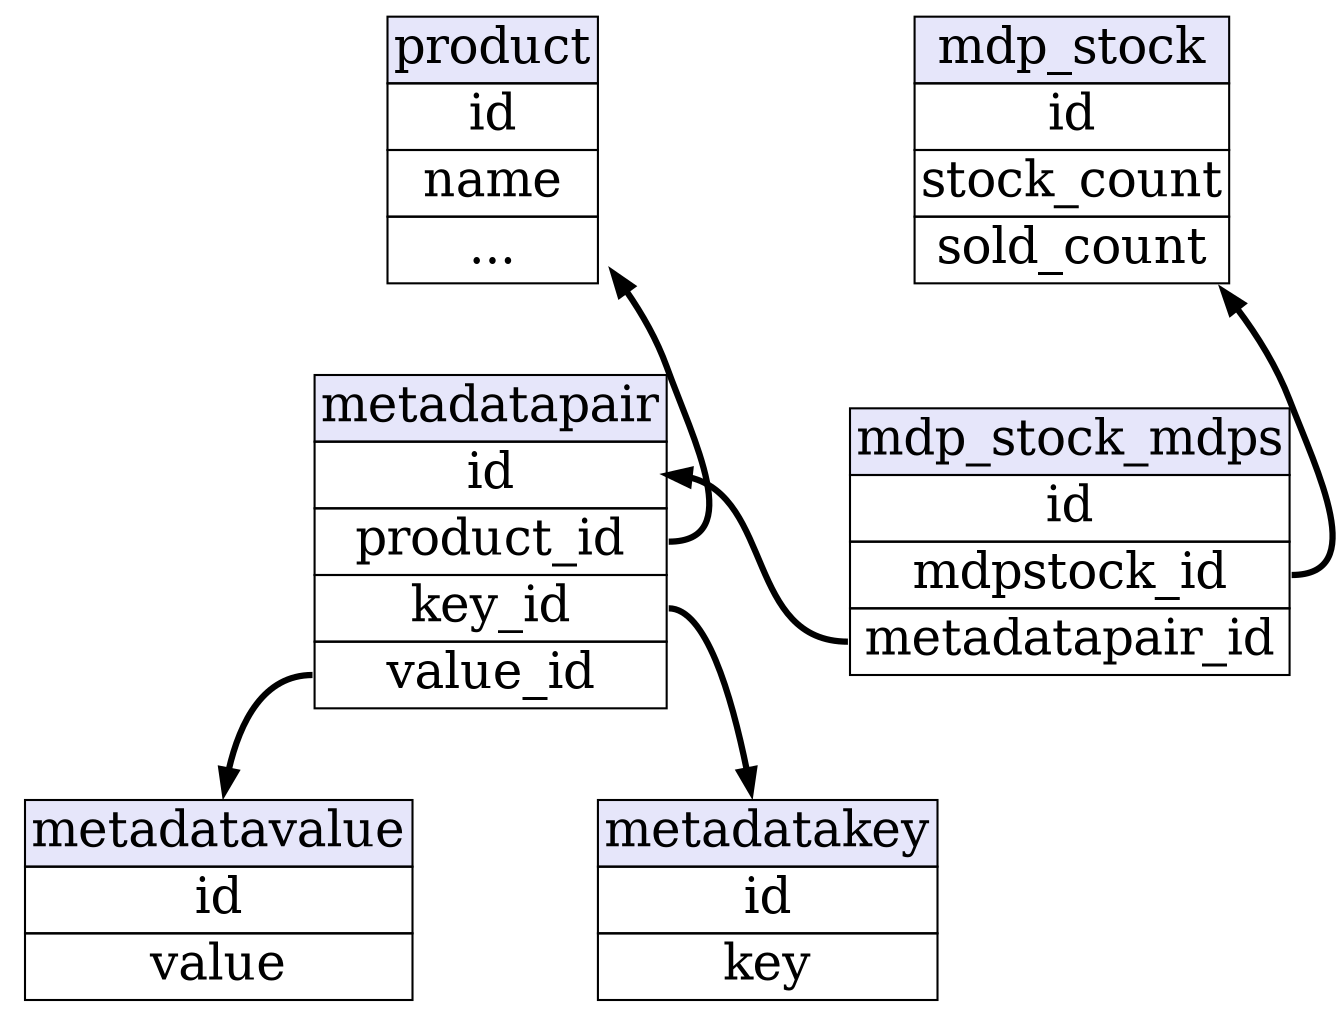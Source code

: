 digraph mdp {
    graph [nodesep=1 bgcolor=transparent];
    node [fontsize=24 shape=plaintext];
    edge [penwidth=3];

    p [label=<
       <table border="0" cellborder="1" cellspacing="0" align="left">
       <tr><td bgcolor="lavender">product</td></tr>
       <tr><td port="id">id</td></tr>
       <tr><td>name</td></tr>
       <tr><td>...</td></tr>
       </table>
    >];

    mdp [label=<
         <table border="0" cellborder="1" cellspacing="0" align="left">
         <tr><td bgcolor="lavender">metadatapair</td></tr>
         <tr><td port="id">id</td></tr>
         <tr><td port="product_id">product_id</td></tr>
         <tr><td port="key_id">key_id</td></tr>
         <tr><td port="value_id">value_id</td></tr>
         </table>
    >];

    mdk [label=<
         <table border="0" cellborder="1" cellspacing="0" align="left">
         <tr><td bgcolor="lavender">metadatakey</td></tr>
         <tr><td port="id">id</td></tr>
         <tr><td port="key">key</td></tr>
         </table>
    >];

    mdv [label=<
         <table border="0" cellborder="1" cellspacing="0" align="left">
         <tr><td bgcolor="lavender">metadatavalue</td></tr>
         <tr><td port="id">id</td></tr>
         <tr><td port="key">value</td></tr>
         </table>
    >];

    mds [label=<
         <table border="0" cellborder="1" cellspacing="0" align="left">
         <tr><td bgcolor="lavender">mdp_stock</td></tr>
         <tr><td port="id">id</td></tr>
         <tr><td>stock_count</td></tr>
         <tr><td>sold_count</td></tr>
         </table>
    >];

    mdps [label=<
         <table border="0" cellborder="1" cellspacing="0" align="left">
         <tr><td bgcolor="lavender">mdp_stock_mdps</td></tr>
         <tr><td port="id">id</td></tr>
         <tr><td port="mds_id">mdpstock_id</td></tr>
         <tr><td port="mdp_id">metadatapair_id</td></tr>
         </table>
    >];


    mdp:product_id -> p;
    mdp:key_id -> mdk;
    mdp:value_id -> mdv;

    mdp -> mdps [style=invis];
    mdv -> mdk [style=invis];

    mdps:mds_id -> mds;
    mdps:mdp_id -> mdp:id;

    {rank=min p mds};
    {rank=same mdp mdps};
    {rank=max mdk mdv}
}
